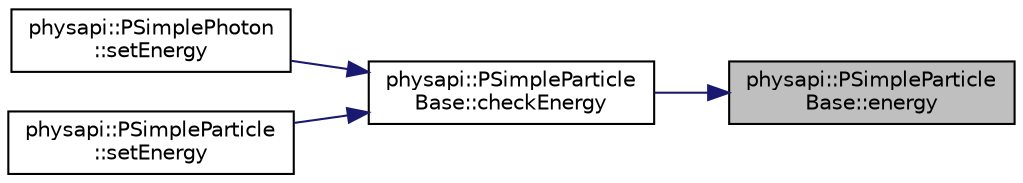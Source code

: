 digraph "physapi::PSimpleParticleBase::energy"
{
 // LATEX_PDF_SIZE
  edge [fontname="Helvetica",fontsize="10",labelfontname="Helvetica",labelfontsize="10"];
  node [fontname="Helvetica",fontsize="10",shape=record];
  rankdir="RL";
  Node1 [label="physapi::PSimpleParticle\lBase::energy",height=0.2,width=0.4,color="black", fillcolor="grey75", style="filled", fontcolor="black",tooltip="Get the particle's energy."];
  Node1 -> Node2 [dir="back",color="midnightblue",fontsize="10",style="solid",fontname="Helvetica"];
  Node2 [label="physapi::PSimpleParticle\lBase::checkEnergy",height=0.2,width=0.4,color="black", fillcolor="white", style="filled",URL="$classphysapi_1_1_p_simple_particle_base.html#ac10ba6e613574a6318f70d1f72f0bfea",tooltip=" "];
  Node2 -> Node3 [dir="back",color="midnightblue",fontsize="10",style="solid",fontname="Helvetica"];
  Node3 [label="physapi::PSimplePhoton\l::setEnergy",height=0.2,width=0.4,color="black", fillcolor="white", style="filled",URL="$classphysapi_1_1_p_simple_photon.html#a0a53aa76e0deda26396552154ae33f38",tooltip="Set the photon's energy."];
  Node2 -> Node4 [dir="back",color="midnightblue",fontsize="10",style="solid",fontname="Helvetica"];
  Node4 [label="physapi::PSimpleParticle\l::setEnergy",height=0.2,width=0.4,color="black", fillcolor="white", style="filled",URL="$classphysapi_1_1_p_simple_particle.html#aa6d8185137ad45f73b653f2f356b88c5",tooltip="Set the particle's energy."];
}
